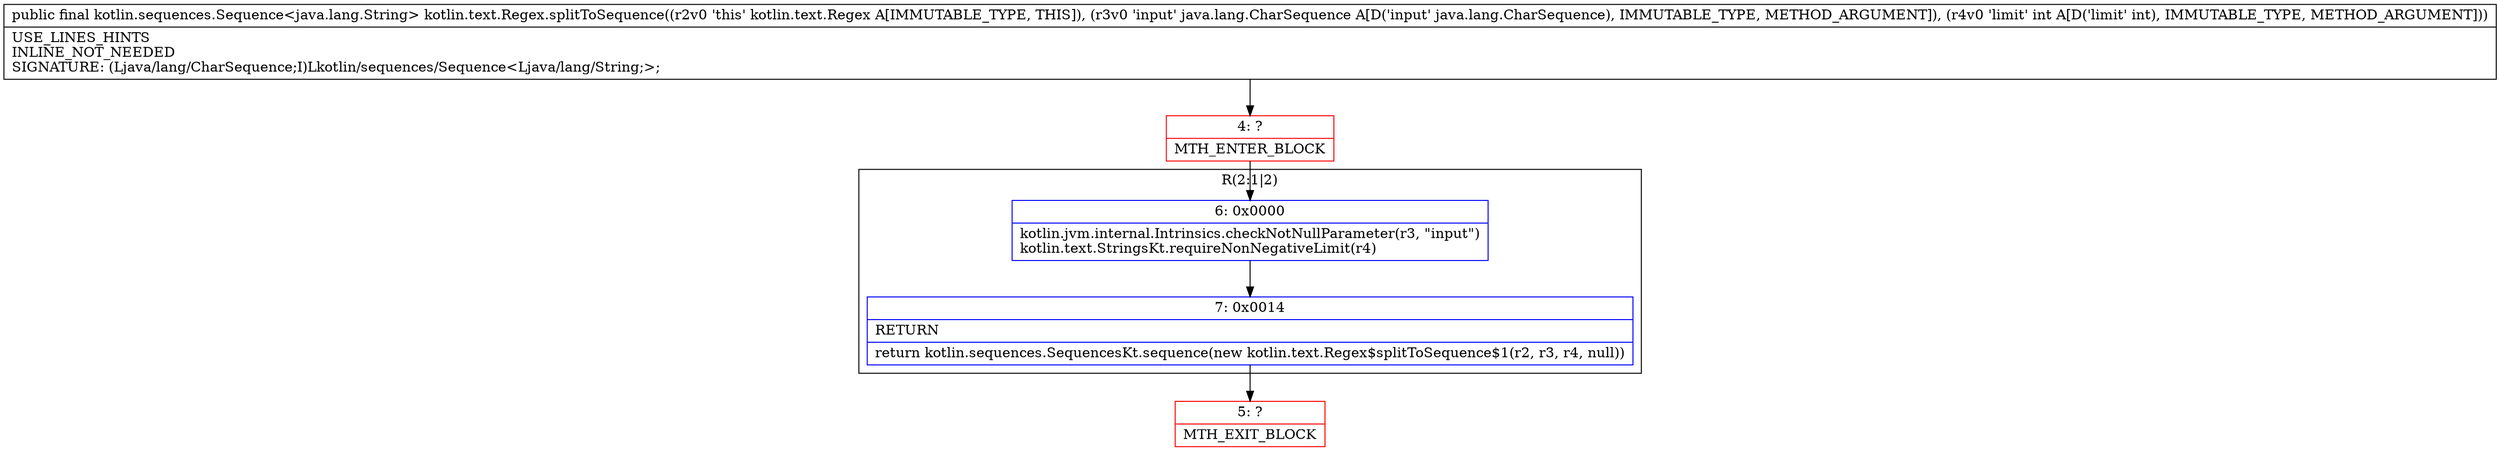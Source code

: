 digraph "CFG forkotlin.text.Regex.splitToSequence(Ljava\/lang\/CharSequence;I)Lkotlin\/sequences\/Sequence;" {
subgraph cluster_Region_2128414190 {
label = "R(2:1|2)";
node [shape=record,color=blue];
Node_6 [shape=record,label="{6\:\ 0x0000|kotlin.jvm.internal.Intrinsics.checkNotNullParameter(r3, \"input\")\lkotlin.text.StringsKt.requireNonNegativeLimit(r4)\l}"];
Node_7 [shape=record,label="{7\:\ 0x0014|RETURN\l|return kotlin.sequences.SequencesKt.sequence(new kotlin.text.Regex$splitToSequence$1(r2, r3, r4, null))\l}"];
}
Node_4 [shape=record,color=red,label="{4\:\ ?|MTH_ENTER_BLOCK\l}"];
Node_5 [shape=record,color=red,label="{5\:\ ?|MTH_EXIT_BLOCK\l}"];
MethodNode[shape=record,label="{public final kotlin.sequences.Sequence\<java.lang.String\> kotlin.text.Regex.splitToSequence((r2v0 'this' kotlin.text.Regex A[IMMUTABLE_TYPE, THIS]), (r3v0 'input' java.lang.CharSequence A[D('input' java.lang.CharSequence), IMMUTABLE_TYPE, METHOD_ARGUMENT]), (r4v0 'limit' int A[D('limit' int), IMMUTABLE_TYPE, METHOD_ARGUMENT]))  | USE_LINES_HINTS\lINLINE_NOT_NEEDED\lSIGNATURE: (Ljava\/lang\/CharSequence;I)Lkotlin\/sequences\/Sequence\<Ljava\/lang\/String;\>;\l}"];
MethodNode -> Node_4;Node_6 -> Node_7;
Node_7 -> Node_5;
Node_4 -> Node_6;
}

